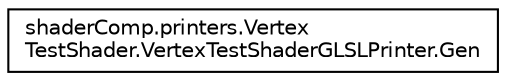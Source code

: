 digraph "Graphical Class Hierarchy"
{
  edge [fontname="Helvetica",fontsize="10",labelfontname="Helvetica",labelfontsize="10"];
  node [fontname="Helvetica",fontsize="10",shape=record];
  rankdir="LR";
  Node1 [label="shaderComp.printers.Vertex\lTestShader.VertexTestShaderGLSLPrinter.Gen",height=0.2,width=0.4,color="black", fillcolor="white", style="filled",URL="$classshader_comp_1_1printers_1_1_vertex_test_shader_1_1_vertex_test_shader_g_l_s_l_printer_1_1_gen.html"];
}
